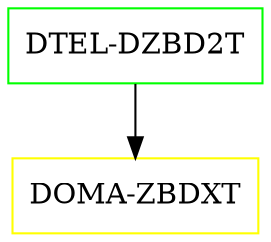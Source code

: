 digraph G {
  "DTEL-DZBD2T" [shape=box,color=green];
  "DOMA-ZBDXT" [shape=box,color=yellow,URL="./DOMA_ZBDXT.html"];
  "DTEL-DZBD2T" -> "DOMA-ZBDXT";
}
